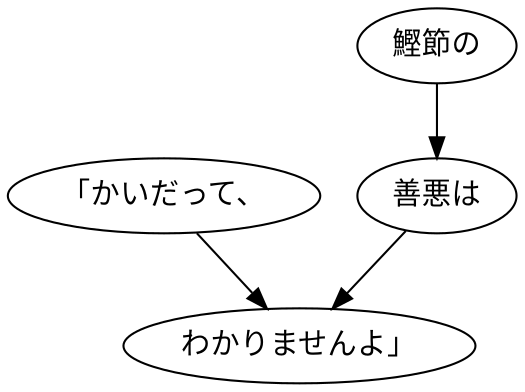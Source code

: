 digraph graph7693 {
	node0 [label="「かいだって、"];
	node1 [label="鰹節の"];
	node2 [label="善悪は"];
	node3 [label="わかりませんよ」"];
	node0 -> node3;
	node1 -> node2;
	node2 -> node3;
}
